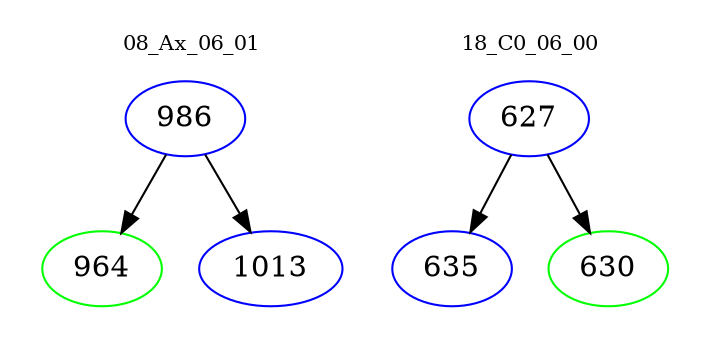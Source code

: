 digraph{
subgraph cluster_0 {
color = white
label = "08_Ax_06_01";
fontsize=10;
T0_986 [label="986", color="blue"]
T0_986 -> T0_964 [color="black"]
T0_964 [label="964", color="green"]
T0_986 -> T0_1013 [color="black"]
T0_1013 [label="1013", color="blue"]
}
subgraph cluster_1 {
color = white
label = "18_C0_06_00";
fontsize=10;
T1_627 [label="627", color="blue"]
T1_627 -> T1_635 [color="black"]
T1_635 [label="635", color="blue"]
T1_627 -> T1_630 [color="black"]
T1_630 [label="630", color="green"]
}
}
